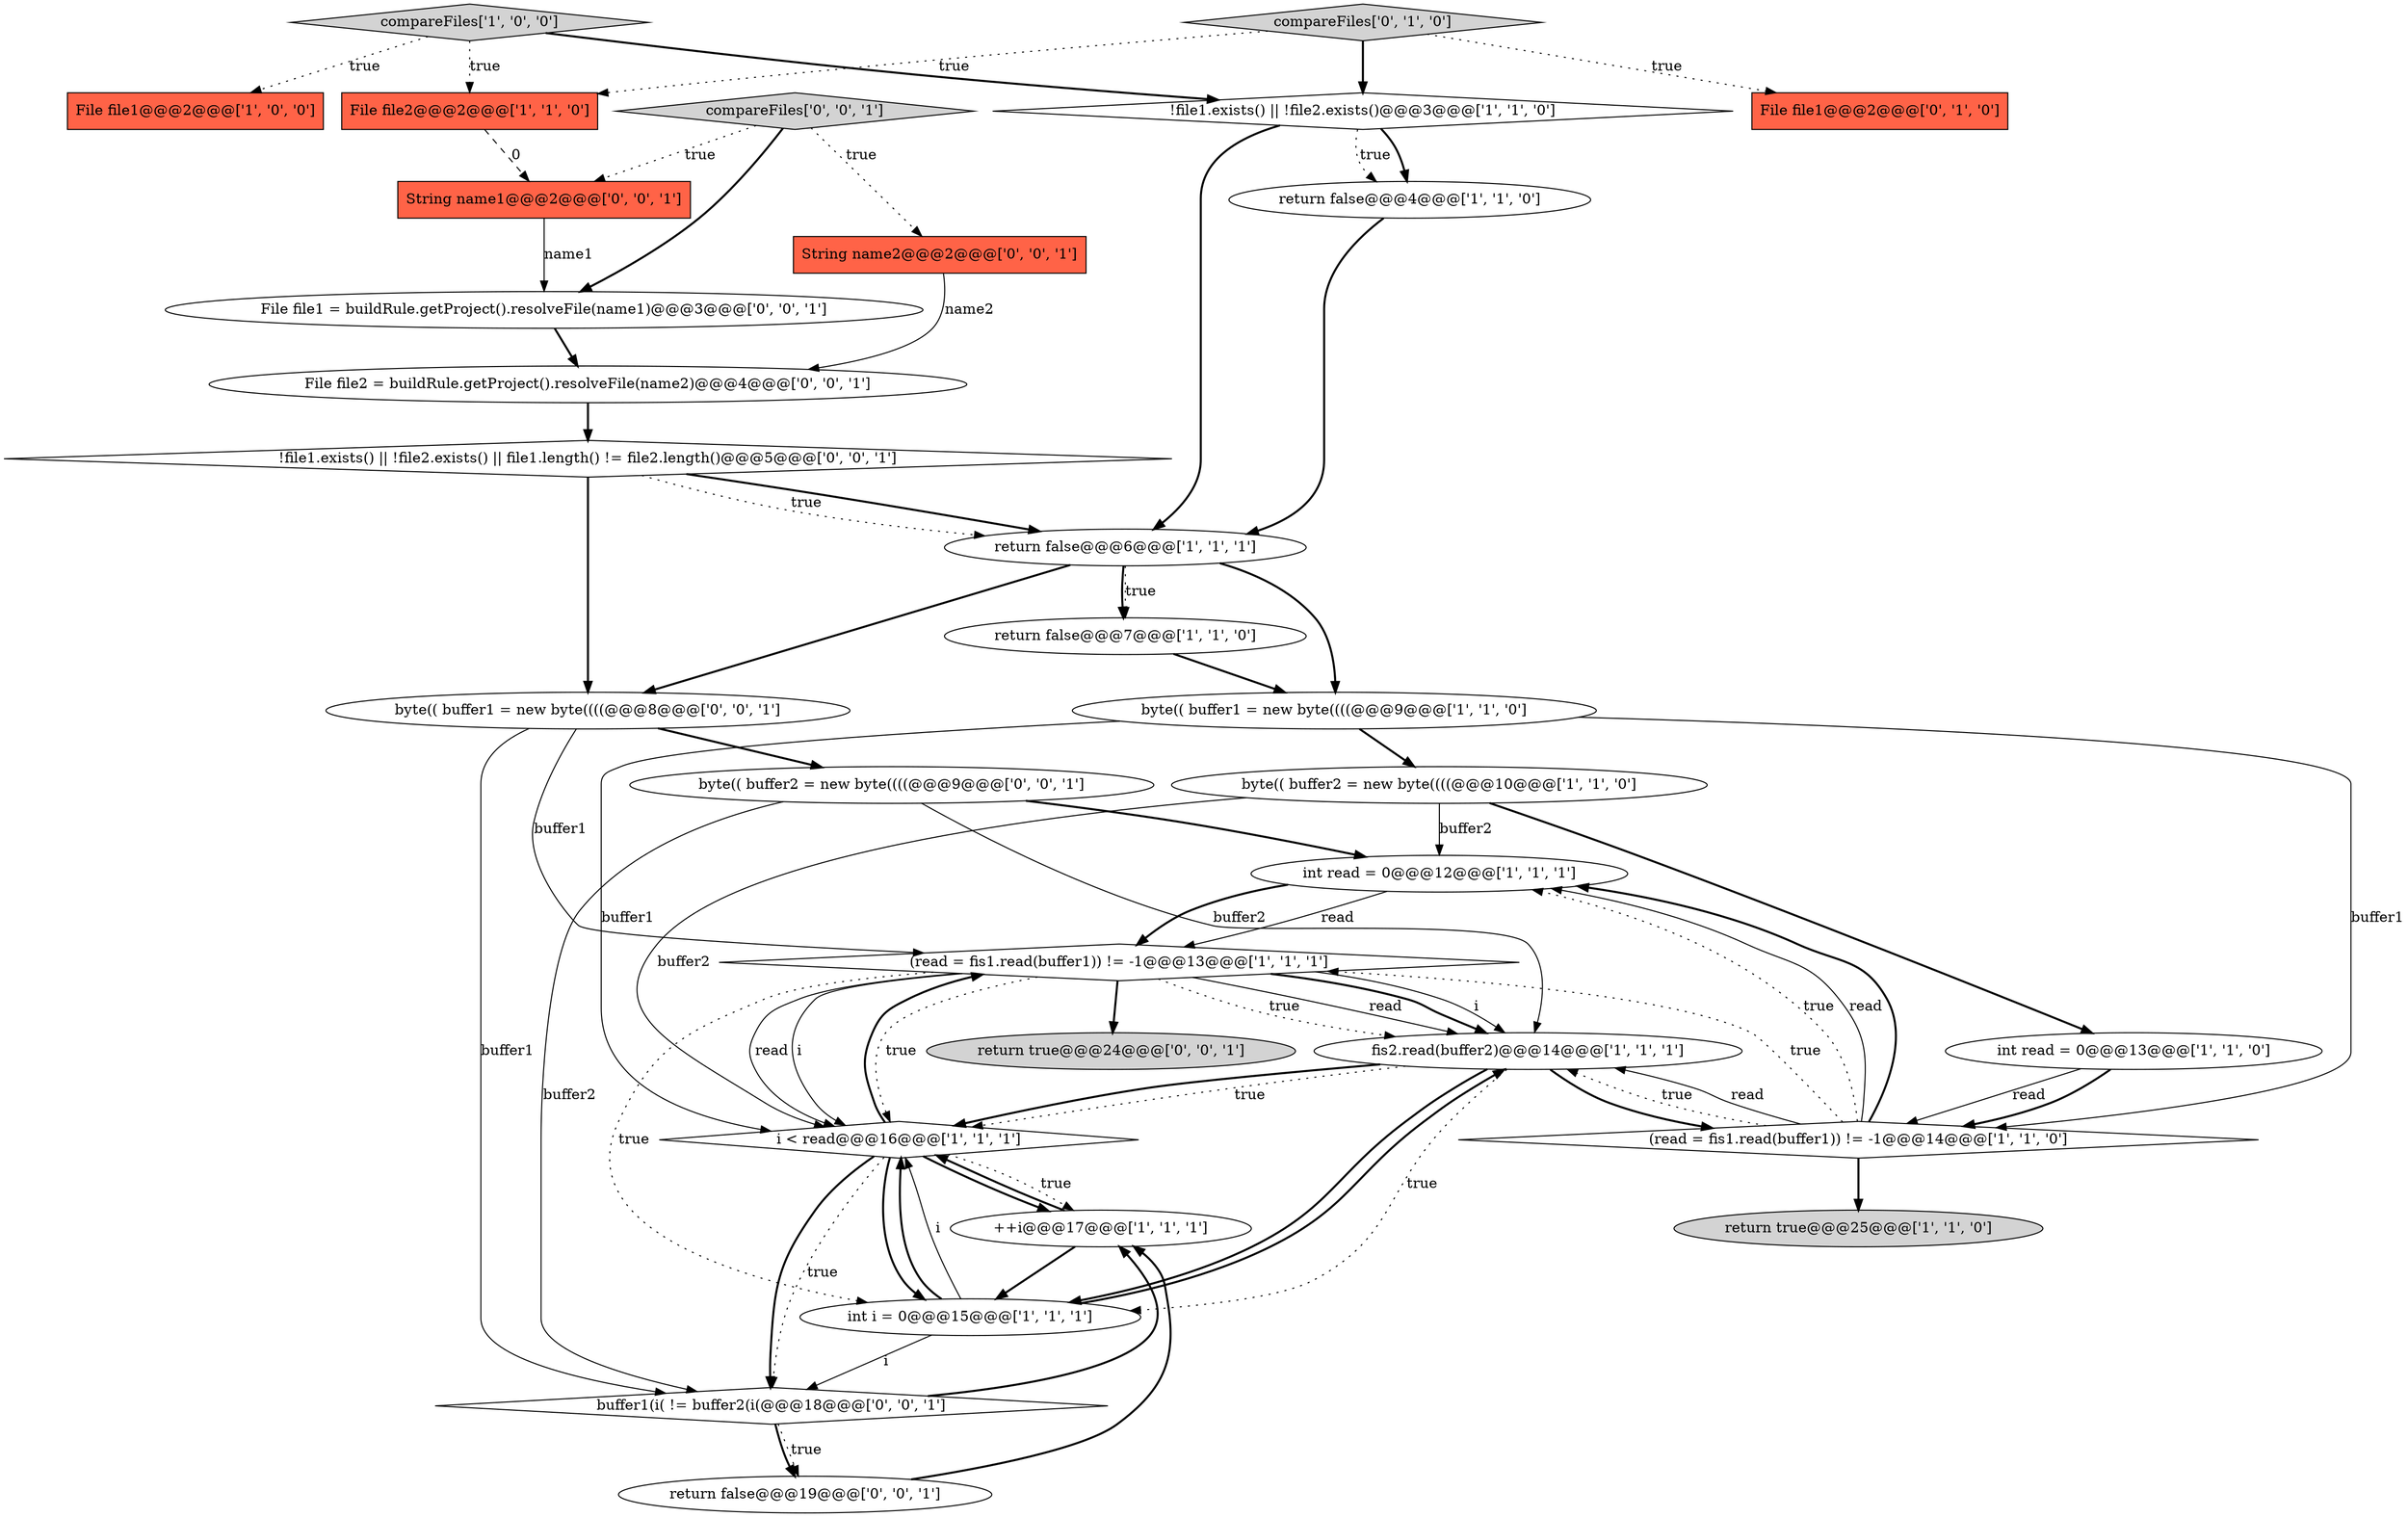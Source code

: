 digraph {
16 [style = filled, label = "int read = 0@@@12@@@['1', '1', '1']", fillcolor = white, shape = ellipse image = "AAA0AAABBB1BBB"];
20 [style = filled, label = "String name2@@@2@@@['0', '0', '1']", fillcolor = tomato, shape = box image = "AAA0AAABBB3BBB"];
8 [style = filled, label = "fis2.read(buffer2)@@@14@@@['1', '1', '1']", fillcolor = white, shape = ellipse image = "AAA0AAABBB1BBB"];
13 [style = filled, label = "i < read@@@16@@@['1', '1', '1']", fillcolor = white, shape = diamond image = "AAA0AAABBB1BBB"];
23 [style = filled, label = "byte(( buffer2 = new byte((((@@@9@@@['0', '0', '1']", fillcolor = white, shape = ellipse image = "AAA0AAABBB3BBB"];
12 [style = filled, label = "(read = fis1.read(buffer1)) != -1@@@13@@@['1', '1', '1']", fillcolor = white, shape = diamond image = "AAA0AAABBB1BBB"];
18 [style = filled, label = "File file1@@@2@@@['0', '1', '0']", fillcolor = tomato, shape = box image = "AAA0AAABBB2BBB"];
14 [style = filled, label = "byte(( buffer1 = new byte((((@@@9@@@['1', '1', '0']", fillcolor = white, shape = ellipse image = "AAA0AAABBB1BBB"];
26 [style = filled, label = "!file1.exists() || !file2.exists() || file1.length() != file2.length()@@@5@@@['0', '0', '1']", fillcolor = white, shape = diamond image = "AAA0AAABBB3BBB"];
4 [style = filled, label = "compareFiles['1', '0', '0']", fillcolor = lightgray, shape = diamond image = "AAA0AAABBB1BBB"];
15 [style = filled, label = "byte(( buffer2 = new byte((((@@@10@@@['1', '1', '0']", fillcolor = white, shape = ellipse image = "AAA0AAABBB1BBB"];
2 [style = filled, label = "return false@@@7@@@['1', '1', '0']", fillcolor = white, shape = ellipse image = "AAA0AAABBB1BBB"];
30 [style = filled, label = "File file2 = buildRule.getProject().resolveFile(name2)@@@4@@@['0', '0', '1']", fillcolor = white, shape = ellipse image = "AAA0AAABBB3BBB"];
28 [style = filled, label = "return false@@@19@@@['0', '0', '1']", fillcolor = white, shape = ellipse image = "AAA0AAABBB3BBB"];
5 [style = filled, label = "File file1@@@2@@@['1', '0', '0']", fillcolor = tomato, shape = box image = "AAA0AAABBB1BBB"];
6 [style = filled, label = "int i = 0@@@15@@@['1', '1', '1']", fillcolor = white, shape = ellipse image = "AAA0AAABBB1BBB"];
7 [style = filled, label = "File file2@@@2@@@['1', '1', '0']", fillcolor = tomato, shape = box image = "AAA0AAABBB1BBB"];
11 [style = filled, label = "return false@@@4@@@['1', '1', '0']", fillcolor = white, shape = ellipse image = "AAA0AAABBB1BBB"];
22 [style = filled, label = "byte(( buffer1 = new byte((((@@@8@@@['0', '0', '1']", fillcolor = white, shape = ellipse image = "AAA0AAABBB3BBB"];
10 [style = filled, label = "return false@@@6@@@['1', '1', '1']", fillcolor = white, shape = ellipse image = "AAA0AAABBB1BBB"];
24 [style = filled, label = "buffer1(i( != buffer2(i(@@@18@@@['0', '0', '1']", fillcolor = white, shape = diamond image = "AAA0AAABBB3BBB"];
27 [style = filled, label = "String name1@@@2@@@['0', '0', '1']", fillcolor = tomato, shape = box image = "AAA0AAABBB3BBB"];
0 [style = filled, label = "(read = fis1.read(buffer1)) != -1@@@14@@@['1', '1', '0']", fillcolor = white, shape = diamond image = "AAA0AAABBB1BBB"];
3 [style = filled, label = "int read = 0@@@13@@@['1', '1', '0']", fillcolor = white, shape = ellipse image = "AAA0AAABBB1BBB"];
9 [style = filled, label = "!file1.exists() || !file2.exists()@@@3@@@['1', '1', '0']", fillcolor = white, shape = diamond image = "AAA0AAABBB1BBB"];
19 [style = filled, label = "compareFiles['0', '1', '0']", fillcolor = lightgray, shape = diamond image = "AAA0AAABBB2BBB"];
1 [style = filled, label = "++i@@@17@@@['1', '1', '1']", fillcolor = white, shape = ellipse image = "AAA0AAABBB1BBB"];
17 [style = filled, label = "return true@@@25@@@['1', '1', '0']", fillcolor = lightgray, shape = ellipse image = "AAA0AAABBB1BBB"];
21 [style = filled, label = "compareFiles['0', '0', '1']", fillcolor = lightgray, shape = diamond image = "AAA0AAABBB3BBB"];
25 [style = filled, label = "return true@@@24@@@['0', '0', '1']", fillcolor = lightgray, shape = ellipse image = "AAA0AAABBB3BBB"];
29 [style = filled, label = "File file1 = buildRule.getProject().resolveFile(name1)@@@3@@@['0', '0', '1']", fillcolor = white, shape = ellipse image = "AAA0AAABBB3BBB"];
29->30 [style = bold, label=""];
24->28 [style = dotted, label="true"];
10->2 [style = dotted, label="true"];
26->22 [style = bold, label=""];
12->25 [style = bold, label=""];
0->16 [style = dotted, label="true"];
30->26 [style = bold, label=""];
6->24 [style = solid, label="i"];
9->11 [style = bold, label=""];
13->1 [style = dotted, label="true"];
10->2 [style = bold, label=""];
19->9 [style = bold, label=""];
15->16 [style = solid, label="buffer2"];
8->0 [style = bold, label=""];
20->30 [style = solid, label="name2"];
0->8 [style = dotted, label="true"];
3->0 [style = solid, label="read"];
12->8 [style = solid, label="i"];
12->13 [style = solid, label="i"];
4->7 [style = dotted, label="true"];
9->11 [style = dotted, label="true"];
8->6 [style = dotted, label="true"];
23->24 [style = solid, label="buffer2"];
13->6 [style = bold, label=""];
12->13 [style = dotted, label="true"];
14->0 [style = solid, label="buffer1"];
23->16 [style = bold, label=""];
0->12 [style = dotted, label="true"];
6->13 [style = bold, label=""];
22->12 [style = solid, label="buffer1"];
13->24 [style = dotted, label="true"];
26->10 [style = bold, label=""];
8->6 [style = bold, label=""];
13->24 [style = bold, label=""];
15->13 [style = solid, label="buffer2"];
22->24 [style = solid, label="buffer1"];
19->7 [style = dotted, label="true"];
21->20 [style = dotted, label="true"];
6->8 [style = bold, label=""];
1->6 [style = bold, label=""];
21->29 [style = bold, label=""];
23->8 [style = solid, label="buffer2"];
26->10 [style = dotted, label="true"];
24->1 [style = bold, label=""];
16->12 [style = bold, label=""];
12->8 [style = dotted, label="true"];
10->22 [style = bold, label=""];
6->13 [style = solid, label="i"];
13->12 [style = bold, label=""];
11->10 [style = bold, label=""];
28->1 [style = bold, label=""];
27->29 [style = solid, label="name1"];
0->8 [style = solid, label="read"];
12->13 [style = solid, label="read"];
3->0 [style = bold, label=""];
4->9 [style = bold, label=""];
0->16 [style = solid, label="read"];
16->12 [style = solid, label="read"];
8->13 [style = bold, label=""];
8->13 [style = dotted, label="true"];
0->17 [style = bold, label=""];
15->3 [style = bold, label=""];
12->8 [style = solid, label="read"];
4->5 [style = dotted, label="true"];
21->27 [style = dotted, label="true"];
13->1 [style = bold, label=""];
14->13 [style = solid, label="buffer1"];
2->14 [style = bold, label=""];
22->23 [style = bold, label=""];
12->6 [style = dotted, label="true"];
24->28 [style = bold, label=""];
7->27 [style = dashed, label="0"];
14->15 [style = bold, label=""];
12->8 [style = bold, label=""];
10->14 [style = bold, label=""];
9->10 [style = bold, label=""];
1->13 [style = bold, label=""];
19->18 [style = dotted, label="true"];
0->16 [style = bold, label=""];
}
